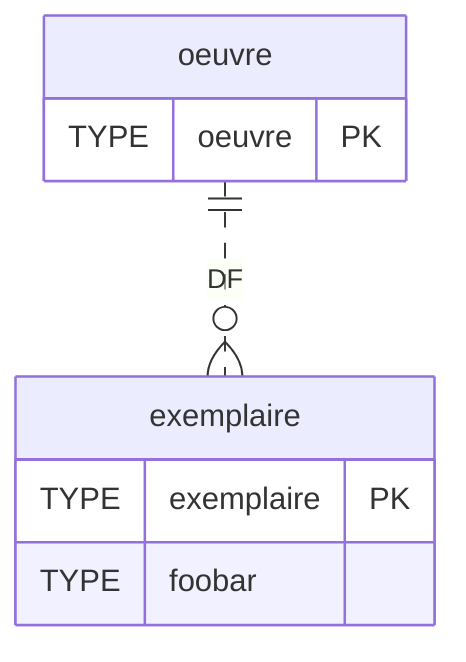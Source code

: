 erDiagram
  %% Generated by Mocodo 4.0.1
  oeuvre {
    TYPE oeuvre PK
  }
  exemplaire {
    TYPE exemplaire PK
    TYPE foobar
  }
  oeuvre ||..o{ exemplaire: DF